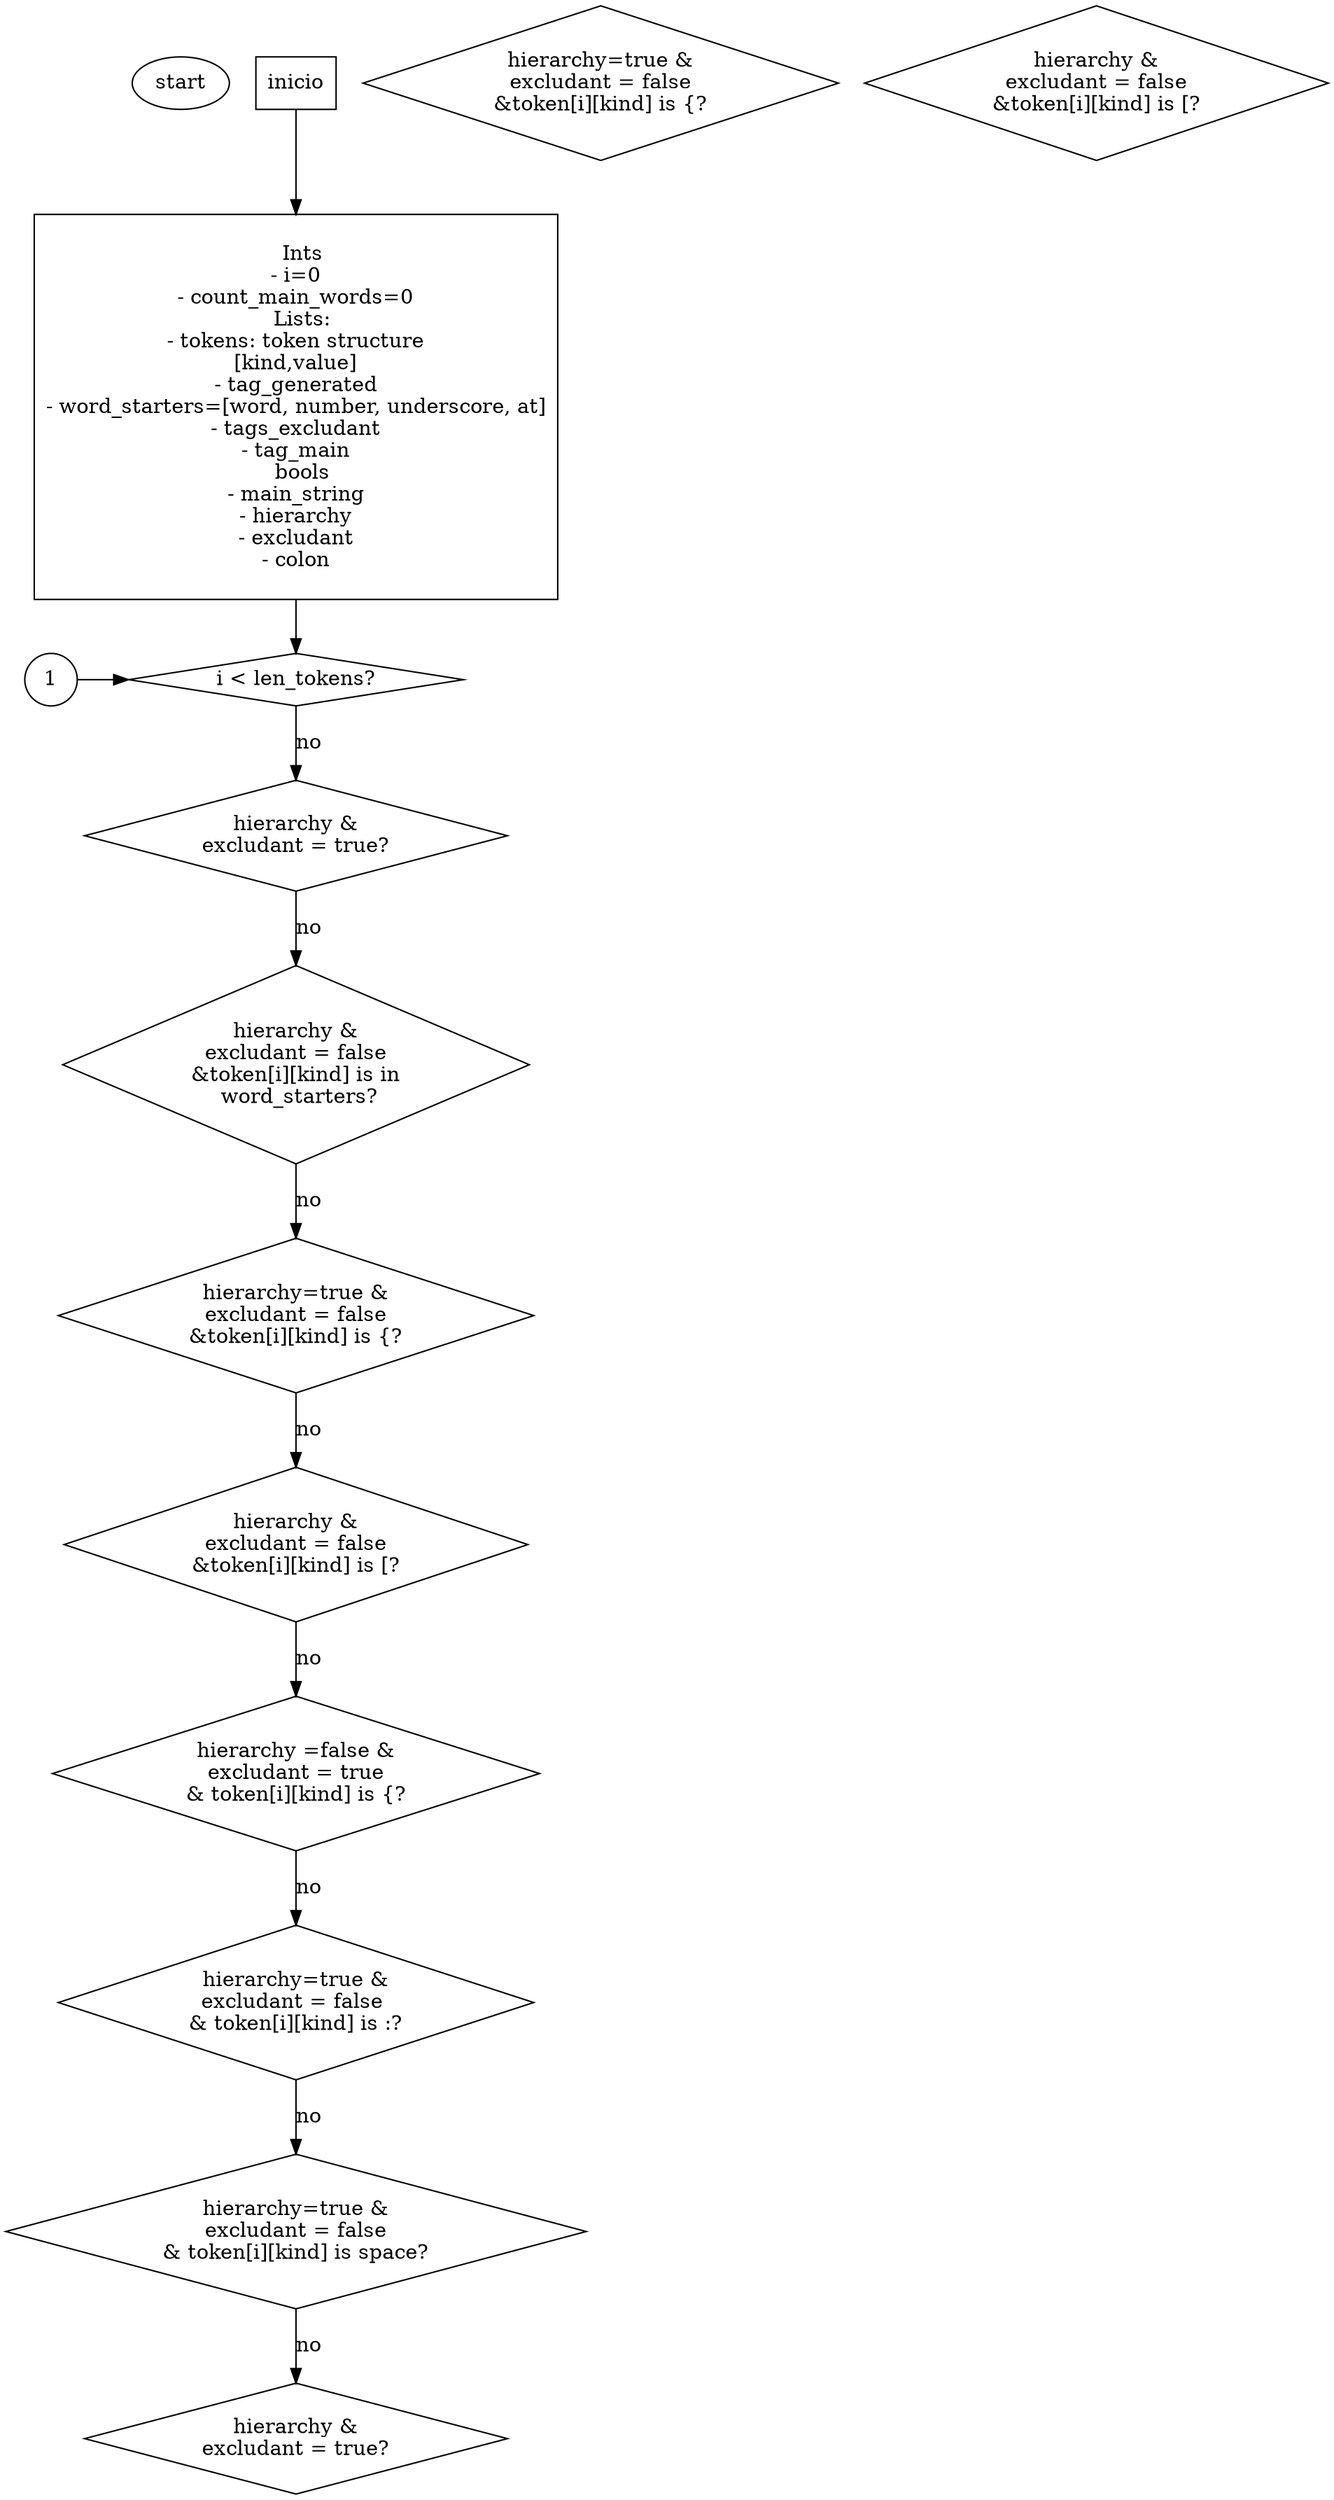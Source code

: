 digraph Parser{
  splines=ortho;
  node [shape=box];
  edge [headport=n, tailport=s];
  rankdir=TB;
  start [shape=ellipse];
  variables [label="
  Ints
- i=0
- count_main_words=0
  Lists:
- tokens: token structure\n[kind,value]
- tag_generated
- word_starters=[word, number, underscore, at]
- tags_excludant
- tag_main
  bools
- main_string
- hierarchy
- excludant
- colon
  "];
  loopback [shape=circle, label="1"];
  node01 [shape=diamond, label="i < len_tokens?"]
  node02 [shape=diamond, label="hierarchy &\nexcludant = true?"]
  node03 [shape=diamond, label="hierarchy &\nexcludant = false\n&token[i][kind] is in\n word_starters?"]
  node04 [shape=diamond, label="hierarchy=true &\nexcludant = false\n&token[i][kind] is {?"]
  node05 [shape=diamond, label="hierarchy &\nexcludant = false\n&token[i][kind] is [?"]
  node06 [shape=diamond, label="hierarchy =false &\nexcludant = true\n& token[i][kind] is {?"]
  node07 [shape=diamond, label="hierarchy=true &\nexcludant = false \n& token[i][kind] is :?"]
  node08 [shape=diamond, label="hierarchy=true &\nexcludant = false\n& token[i][kind] is space?"]
  node09 [shape=diamond, label="hierarchy &\nexcludant = true?"]
  node10 [shape=diamond, label="hierarchy=true &\nexcludant = false\n&token[i][kind] is {?"]
  node11 [shape=diamond, label="hierarchy &\nexcludant = false\n&token[i][kind] is [?"]
  inicio -> variables
  variables -> node01
  loopback -> node01 [headport=w, tailport=e]
  node01 -> node02 [label="no"]
  node02 -> node03 [label="no"]
  node03 -> node04 [label="no"]
  node04 -> node05 [label="no"]
  node05 -> node06 [label="no"]
  node06 -> node07 [label="no"]
  node07 -> node08 [label="no"]
  node08 -> node09 [label="no"]

  {rank=same loopback node01}
}

